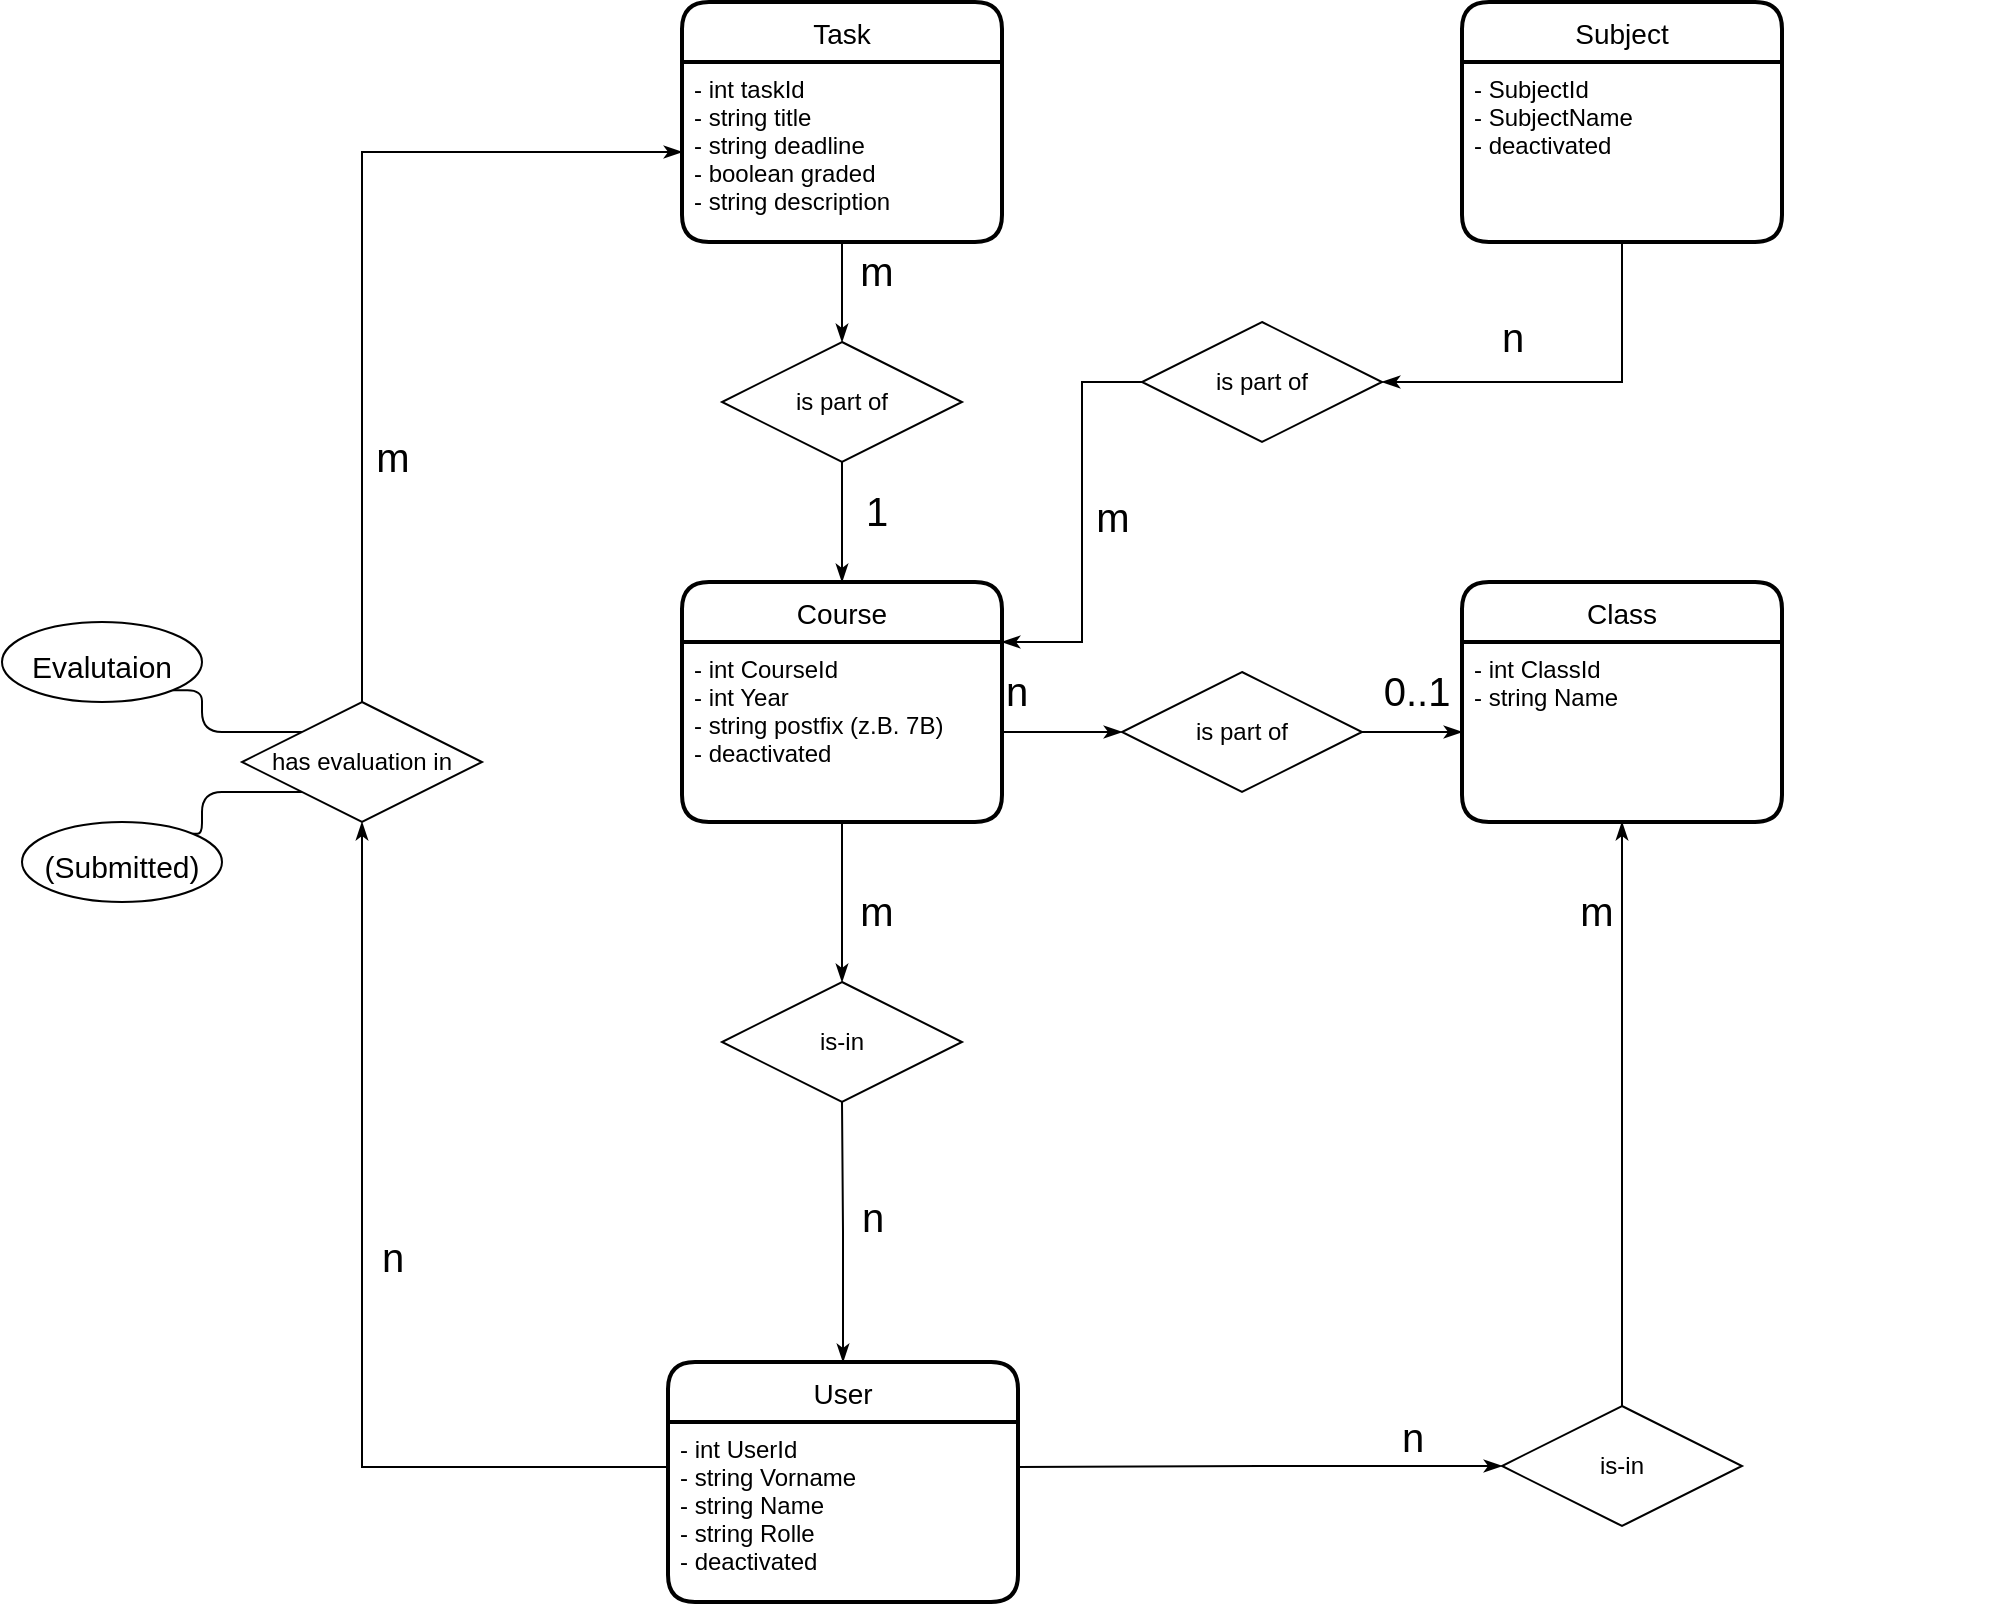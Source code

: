 <mxfile version="14.4.8" type="device"><diagram id="R2lEEEUBdFMjLlhIrx00" name="Page-1"><mxGraphModel dx="2272" dy="1863" grid="1" gridSize="10" guides="1" tooltips="1" connect="1" arrows="1" fold="1" page="1" pageScale="1" pageWidth="850" pageHeight="1100" math="0" shadow="0" extFonts="Permanent Marker^https://fonts.googleapis.com/css?family=Permanent+Marker"><root><mxCell id="0"/><mxCell id="1" parent="0"/><mxCell id="RDaZ0pFW65GV-cIb1aYp-35" style="edgeStyle=orthogonalEdgeStyle;rounded=0;orthogonalLoop=1;jettySize=auto;html=1;exitX=0.5;exitY=0;exitDx=0;exitDy=0;entryX=0.5;entryY=1;entryDx=0;entryDy=0;startArrow=classicThin;startFill=1;endArrow=none;endFill=0;fontSize=20;" parent="1" source="RDaZ0pFW65GV-cIb1aYp-1" target="RDaZ0pFW65GV-cIb1aYp-33" edge="1"><mxGeometry relative="1" as="geometry"/></mxCell><mxCell id="RDaZ0pFW65GV-cIb1aYp-1" value="Course" style="swimlane;childLayout=stackLayout;horizontal=1;startSize=30;horizontalStack=0;rounded=1;fontSize=14;fontStyle=0;strokeWidth=2;resizeParent=0;resizeLast=1;shadow=0;dashed=0;align=center;" parent="1" vertex="1"><mxGeometry x="120" y="130" width="160" height="120" as="geometry"/></mxCell><mxCell id="RDaZ0pFW65GV-cIb1aYp-2" value="- int CourseId&#xA;- int Year&#xA;- string postfix (z.B. 7B)&#xA;- deactivated&#xA;&#xA;" style="align=left;strokeColor=none;fillColor=none;spacingLeft=4;fontSize=12;verticalAlign=top;resizable=0;rotatable=0;part=1;" parent="RDaZ0pFW65GV-cIb1aYp-1" vertex="1"><mxGeometry y="30" width="160" height="90" as="geometry"/></mxCell><mxCell id="RDaZ0pFW65GV-cIb1aYp-39" style="edgeStyle=orthogonalEdgeStyle;rounded=0;orthogonalLoop=1;jettySize=auto;html=1;exitX=0;exitY=0.5;exitDx=0;exitDy=0;entryX=1;entryY=0.25;entryDx=0;entryDy=0;startArrow=classicThin;startFill=1;endArrow=none;endFill=0;fontSize=20;" parent="1" source="RDaZ0pFW65GV-cIb1aYp-3" target="RDaZ0pFW65GV-cIb1aYp-7" edge="1"><mxGeometry relative="1" as="geometry"/></mxCell><mxCell id="RDaZ0pFW65GV-cIb1aYp-3" value="is-in" style="shape=rhombus;perimeter=rhombusPerimeter;whiteSpace=wrap;html=1;align=center;" parent="1" vertex="1"><mxGeometry x="530" y="542" width="120" height="60" as="geometry"/></mxCell><mxCell id="RDaZ0pFW65GV-cIb1aYp-4" value="Class" style="swimlane;childLayout=stackLayout;horizontal=1;startSize=30;horizontalStack=0;rounded=1;fontSize=14;fontStyle=0;strokeWidth=2;resizeParent=0;resizeLast=1;shadow=0;dashed=0;align=center;" parent="1" vertex="1"><mxGeometry x="510" y="130" width="160" height="120" as="geometry"/></mxCell><mxCell id="RDaZ0pFW65GV-cIb1aYp-5" value="- int ClassId&#xA;- string Name&#xA;&#xA;" style="align=left;strokeColor=none;fillColor=none;spacingLeft=4;fontSize=12;verticalAlign=top;resizable=0;rotatable=0;part=1;" parent="RDaZ0pFW65GV-cIb1aYp-4" vertex="1"><mxGeometry y="30" width="160" height="90" as="geometry"/></mxCell><mxCell id="RDaZ0pFW65GV-cIb1aYp-18" style="edgeStyle=orthogonalEdgeStyle;rounded=0;orthogonalLoop=1;jettySize=auto;html=1;exitX=0.5;exitY=0;exitDx=0;exitDy=0;entryX=0.5;entryY=1;entryDx=0;entryDy=0;startArrow=classicThin;startFill=1;endArrow=none;endFill=0;fontSize=20;" parent="1" source="RDaZ0pFW65GV-cIb1aYp-6" target="RDaZ0pFW65GV-cIb1aYp-15" edge="1"><mxGeometry relative="1" as="geometry"/></mxCell><mxCell id="RDaZ0pFW65GV-cIb1aYp-6" value="User" style="swimlane;childLayout=stackLayout;horizontal=1;startSize=30;horizontalStack=0;rounded=1;fontSize=14;fontStyle=0;strokeWidth=2;resizeParent=0;resizeLast=1;shadow=0;dashed=0;align=center;" parent="1" vertex="1"><mxGeometry x="113" y="520" width="175" height="120" as="geometry"/></mxCell><mxCell id="RDaZ0pFW65GV-cIb1aYp-7" value="- int UserId&#xA;- string Vorname&#xA;- string Name&#xA;- string Rolle&#xA;- deactivated&#xA;" style="align=left;strokeColor=none;fillColor=none;spacingLeft=4;fontSize=12;verticalAlign=top;resizable=0;rotatable=0;part=1;" parent="RDaZ0pFW65GV-cIb1aYp-6" vertex="1"><mxGeometry y="30" width="175" height="90" as="geometry"/></mxCell><mxCell id="RDaZ0pFW65GV-cIb1aYp-11" style="edgeStyle=orthogonalEdgeStyle;rounded=0;orthogonalLoop=1;jettySize=auto;html=1;exitX=0.5;exitY=1;exitDx=0;exitDy=0;entryX=0.5;entryY=0;entryDx=0;entryDy=0;startArrow=classicThin;startFill=1;endArrow=none;endFill=0;" parent="1" source="RDaZ0pFW65GV-cIb1aYp-5" target="RDaZ0pFW65GV-cIb1aYp-3" edge="1"><mxGeometry relative="1" as="geometry"/></mxCell><mxCell id="RDaZ0pFW65GV-cIb1aYp-14" value="m" style="edgeLabel;html=1;align=center;verticalAlign=middle;resizable=0;points=[];fontSize=20;" parent="1" vertex="1" connectable="0"><mxGeometry x="520" y="320" as="geometry"><mxPoint x="57" y="-26" as="offset"/></mxGeometry></mxCell><mxCell id="RDaZ0pFW65GV-cIb1aYp-17" style="edgeStyle=orthogonalEdgeStyle;rounded=0;orthogonalLoop=1;jettySize=auto;html=1;exitX=0.5;exitY=0;exitDx=0;exitDy=0;entryX=0.5;entryY=1;entryDx=0;entryDy=0;startArrow=classicThin;startFill=1;endArrow=none;endFill=0;fontSize=20;" parent="1" source="RDaZ0pFW65GV-cIb1aYp-15" target="RDaZ0pFW65GV-cIb1aYp-2" edge="1"><mxGeometry relative="1" as="geometry"/></mxCell><mxCell id="RDaZ0pFW65GV-cIb1aYp-15" value="is-in" style="shape=rhombus;perimeter=rhombusPerimeter;whiteSpace=wrap;html=1;align=center;" parent="1" vertex="1"><mxGeometry x="140" y="330" width="120" height="60" as="geometry"/></mxCell><mxCell id="RDaZ0pFW65GV-cIb1aYp-19" value="m" style="edgeLabel;html=1;align=center;verticalAlign=middle;resizable=0;points=[];fontSize=20;" parent="1" vertex="1" connectable="0"><mxGeometry x="160" y="320" as="geometry"><mxPoint x="57" y="-26" as="offset"/></mxGeometry></mxCell><mxCell id="RDaZ0pFW65GV-cIb1aYp-20" value="n" style="edgeLabel;html=1;align=center;verticalAlign=middle;resizable=0;points=[];fontSize=20;" parent="1" vertex="1" connectable="0"><mxGeometry x="460" y="400" as="geometry"><mxPoint x="-245" y="47" as="offset"/></mxGeometry></mxCell><mxCell id="RDaZ0pFW65GV-cIb1aYp-26" style="edgeStyle=orthogonalEdgeStyle;rounded=0;orthogonalLoop=1;jettySize=auto;html=1;exitX=0;exitY=0.5;exitDx=0;exitDy=0;entryX=1;entryY=0.5;entryDx=0;entryDy=0;startArrow=classicThin;startFill=1;endArrow=none;endFill=0;fontSize=20;" parent="1" source="RDaZ0pFW65GV-cIb1aYp-25" target="RDaZ0pFW65GV-cIb1aYp-2" edge="1"><mxGeometry relative="1" as="geometry"/></mxCell><mxCell id="RDaZ0pFW65GV-cIb1aYp-25" value="is part of" style="shape=rhombus;perimeter=rhombusPerimeter;whiteSpace=wrap;html=1;align=center;" parent="1" vertex="1"><mxGeometry x="340" y="175" width="120" height="60" as="geometry"/></mxCell><mxCell id="RDaZ0pFW65GV-cIb1aYp-27" style="edgeStyle=orthogonalEdgeStyle;rounded=0;orthogonalLoop=1;jettySize=auto;html=1;exitX=0;exitY=0.5;exitDx=0;exitDy=0;entryX=1;entryY=0.5;entryDx=0;entryDy=0;startArrow=classicThin;startFill=1;endArrow=none;endFill=0;fontSize=20;" parent="1" source="RDaZ0pFW65GV-cIb1aYp-5" target="RDaZ0pFW65GV-cIb1aYp-25" edge="1"><mxGeometry relative="1" as="geometry"/></mxCell><mxCell id="RDaZ0pFW65GV-cIb1aYp-28" value="0..1" style="edgeLabel;html=1;align=center;verticalAlign=middle;resizable=0;points=[];fontSize=20;" parent="1" vertex="1" connectable="0"><mxGeometry x="430" y="210" as="geometry"><mxPoint x="57" y="-26" as="offset"/></mxGeometry></mxCell><mxCell id="RDaZ0pFW65GV-cIb1aYp-29" value="n" style="edgeLabel;html=1;align=center;verticalAlign=middle;resizable=0;points=[];fontSize=20;" parent="1" vertex="1" connectable="0"><mxGeometry x="230" y="210" as="geometry"><mxPoint x="57" y="-26" as="offset"/></mxGeometry></mxCell><mxCell id="RDaZ0pFW65GV-cIb1aYp-30" value="Task" style="swimlane;childLayout=stackLayout;horizontal=1;startSize=30;horizontalStack=0;rounded=1;fontSize=14;fontStyle=0;strokeWidth=2;resizeParent=0;resizeLast=1;shadow=0;dashed=0;align=center;" parent="1" vertex="1"><mxGeometry x="120" y="-160" width="160" height="120" as="geometry"/></mxCell><mxCell id="RDaZ0pFW65GV-cIb1aYp-31" value="- int taskId&#xA;- string title&#xA;- string deadline&#xA;- boolean graded&#xA;- string description&#xA;" style="align=left;strokeColor=none;fillColor=none;spacingLeft=4;fontSize=12;verticalAlign=top;resizable=0;rotatable=0;part=1;" parent="RDaZ0pFW65GV-cIb1aYp-30" vertex="1"><mxGeometry y="30" width="160" height="90" as="geometry"/></mxCell><mxCell id="RDaZ0pFW65GV-cIb1aYp-34" style="edgeStyle=orthogonalEdgeStyle;rounded=0;orthogonalLoop=1;jettySize=auto;html=1;exitX=0.5;exitY=0;exitDx=0;exitDy=0;entryX=0.5;entryY=1;entryDx=0;entryDy=0;startArrow=classicThin;startFill=1;endArrow=none;endFill=0;fontSize=20;" parent="1" source="RDaZ0pFW65GV-cIb1aYp-33" target="RDaZ0pFW65GV-cIb1aYp-31" edge="1"><mxGeometry relative="1" as="geometry"/></mxCell><mxCell id="RDaZ0pFW65GV-cIb1aYp-33" value="is part of" style="shape=rhombus;perimeter=rhombusPerimeter;whiteSpace=wrap;html=1;align=center;" parent="1" vertex="1"><mxGeometry x="140" y="10" width="120" height="60" as="geometry"/></mxCell><mxCell id="RDaZ0pFW65GV-cIb1aYp-36" value="m" style="edgeLabel;html=1;align=center;verticalAlign=middle;resizable=0;points=[];fontSize=20;" parent="1" vertex="1" connectable="0"><mxGeometry x="160" as="geometry"><mxPoint x="57" y="-26" as="offset"/></mxGeometry></mxCell><mxCell id="RDaZ0pFW65GV-cIb1aYp-37" value="1" style="edgeLabel;html=1;align=center;verticalAlign=middle;resizable=0;points=[];fontSize=20;" parent="1" vertex="1" connectable="0"><mxGeometry x="160" y="120" as="geometry"><mxPoint x="57" y="-26" as="offset"/></mxGeometry></mxCell><mxCell id="RDaZ0pFW65GV-cIb1aYp-41" style="edgeStyle=orthogonalEdgeStyle;rounded=0;orthogonalLoop=1;jettySize=auto;html=1;exitX=0.5;exitY=1;exitDx=0;exitDy=0;entryX=0;entryY=0.25;entryDx=0;entryDy=0;startArrow=classicThin;startFill=1;endArrow=none;endFill=0;fontSize=20;" parent="1" source="RDaZ0pFW65GV-cIb1aYp-38" target="RDaZ0pFW65GV-cIb1aYp-7" edge="1"><mxGeometry relative="1" as="geometry"/></mxCell><mxCell id="RDaZ0pFW65GV-cIb1aYp-58" style="edgeStyle=orthogonalEdgeStyle;orthogonalLoop=1;jettySize=auto;html=1;exitX=0;exitY=0;exitDx=0;exitDy=0;entryX=1;entryY=1;entryDx=0;entryDy=0;startArrow=none;startFill=0;endArrow=none;endFill=0;fontSize=20;rounded=1;" parent="1" source="RDaZ0pFW65GV-cIb1aYp-38" target="RDaZ0pFW65GV-cIb1aYp-56" edge="1"><mxGeometry relative="1" as="geometry"/></mxCell><mxCell id="RDaZ0pFW65GV-cIb1aYp-60" style="edgeStyle=orthogonalEdgeStyle;rounded=1;orthogonalLoop=1;jettySize=auto;html=1;exitX=0;exitY=1;exitDx=0;exitDy=0;entryX=1;entryY=0;entryDx=0;entryDy=0;startArrow=none;startFill=0;endArrow=none;endFill=0;strokeColor=#000000;fontSize=20;" parent="1" source="RDaZ0pFW65GV-cIb1aYp-38" target="RDaZ0pFW65GV-cIb1aYp-59" edge="1"><mxGeometry relative="1" as="geometry"/></mxCell><mxCell id="RDaZ0pFW65GV-cIb1aYp-38" value="has evaluation in" style="shape=rhombus;perimeter=rhombusPerimeter;whiteSpace=wrap;html=1;align=center;" parent="1" vertex="1"><mxGeometry x="-100" y="190" width="120" height="60" as="geometry"/></mxCell><mxCell id="RDaZ0pFW65GV-cIb1aYp-40" value="n" style="edgeLabel;html=1;align=center;verticalAlign=middle;resizable=0;points=[];fontSize=20;" parent="1" vertex="1" connectable="0"><mxGeometry x="730" y="510" as="geometry"><mxPoint x="-245" y="47" as="offset"/></mxGeometry></mxCell><mxCell id="RDaZ0pFW65GV-cIb1aYp-42" style="edgeStyle=orthogonalEdgeStyle;rounded=0;orthogonalLoop=1;jettySize=auto;html=1;exitX=0;exitY=0.5;exitDx=0;exitDy=0;entryX=0.5;entryY=0;entryDx=0;entryDy=0;startArrow=classicThin;startFill=1;endArrow=none;endFill=0;fontSize=20;" parent="1" source="RDaZ0pFW65GV-cIb1aYp-31" target="RDaZ0pFW65GV-cIb1aYp-38" edge="1"><mxGeometry relative="1" as="geometry"/></mxCell><mxCell id="RDaZ0pFW65GV-cIb1aYp-43" value="m" style="edgeLabel;html=1;align=center;verticalAlign=middle;resizable=0;points=[];fontSize=20;" parent="1" vertex="1" connectable="0"><mxGeometry x="220" y="20" as="geometry"><mxPoint x="-245" y="47" as="offset"/></mxGeometry></mxCell><mxCell id="RDaZ0pFW65GV-cIb1aYp-44" value="n" style="edgeLabel;html=1;align=center;verticalAlign=middle;resizable=0;points=[];fontSize=20;" parent="1" vertex="1" connectable="0"><mxGeometry x="220" y="420" as="geometry"><mxPoint x="-245" y="47" as="offset"/></mxGeometry></mxCell><mxCell id="RDaZ0pFW65GV-cIb1aYp-45" value="Subject" style="swimlane;childLayout=stackLayout;horizontal=1;startSize=30;horizontalStack=0;rounded=1;fontSize=14;fontStyle=0;strokeWidth=2;resizeParent=0;resizeLast=1;shadow=0;dashed=0;align=center;" parent="1" vertex="1"><mxGeometry x="510" y="-160" width="160" height="120" as="geometry"/></mxCell><mxCell id="RDaZ0pFW65GV-cIb1aYp-46" value="- SubjectId&#xA;- SubjectName&#xA;- deactivated" style="align=left;strokeColor=none;fillColor=none;spacingLeft=4;fontSize=12;verticalAlign=top;resizable=0;rotatable=0;part=1;" parent="RDaZ0pFW65GV-cIb1aYp-45" vertex="1"><mxGeometry y="30" width="160" height="90" as="geometry"/></mxCell><mxCell id="RDaZ0pFW65GV-cIb1aYp-49" style="edgeStyle=orthogonalEdgeStyle;rounded=0;orthogonalLoop=1;jettySize=auto;html=1;exitX=1;exitY=0.5;exitDx=0;exitDy=0;entryX=0.5;entryY=1;entryDx=0;entryDy=0;startArrow=classicThin;startFill=1;endArrow=none;endFill=0;fontSize=20;" parent="1" source="RDaZ0pFW65GV-cIb1aYp-48" target="RDaZ0pFW65GV-cIb1aYp-46" edge="1"><mxGeometry relative="1" as="geometry"/></mxCell><mxCell id="RDaZ0pFW65GV-cIb1aYp-48" value="is part of" style="shape=rhombus;perimeter=rhombusPerimeter;whiteSpace=wrap;html=1;align=center;" parent="1" vertex="1"><mxGeometry x="350" width="120" height="60" as="geometry"/></mxCell><mxCell id="RDaZ0pFW65GV-cIb1aYp-51" style="edgeStyle=orthogonalEdgeStyle;rounded=0;orthogonalLoop=1;jettySize=auto;html=1;exitX=1;exitY=0;exitDx=0;exitDy=0;entryX=0;entryY=0.5;entryDx=0;entryDy=0;startArrow=classicThin;startFill=1;endArrow=none;endFill=0;fontSize=20;" parent="1" source="RDaZ0pFW65GV-cIb1aYp-2" target="RDaZ0pFW65GV-cIb1aYp-48" edge="1"><mxGeometry relative="1" as="geometry"><Array as="points"><mxPoint x="320" y="160"/><mxPoint x="320" y="30"/></Array></mxGeometry></mxCell><mxCell id="RDaZ0pFW65GV-cIb1aYp-52" value="m" style="edgeLabel;html=1;align=center;verticalAlign=middle;resizable=0;points=[];fontSize=20;" parent="1" vertex="1" connectable="0"><mxGeometry x="580" y="50" as="geometry"><mxPoint x="-245" y="47" as="offset"/></mxGeometry></mxCell><mxCell id="RDaZ0pFW65GV-cIb1aYp-53" value="n" style="edgeLabel;html=1;align=center;verticalAlign=middle;resizable=0;points=[];fontSize=20;" parent="1" vertex="1" connectable="0"><mxGeometry x="780" y="-40" as="geometry"><mxPoint x="-245" y="47" as="offset"/></mxGeometry></mxCell><mxCell id="RDaZ0pFW65GV-cIb1aYp-56" value="&lt;font style=&quot;font-size: 15px&quot;&gt;Evalutaion&lt;/font&gt;" style="ellipse;whiteSpace=wrap;html=1;align=center;fontSize=20;" parent="1" vertex="1"><mxGeometry x="-220" y="150" width="100" height="40" as="geometry"/></mxCell><mxCell id="RDaZ0pFW65GV-cIb1aYp-59" value="&lt;font style=&quot;font-size: 15px&quot;&gt;(Submitted)&lt;/font&gt;" style="ellipse;whiteSpace=wrap;html=1;align=center;fontSize=20;" parent="1" vertex="1"><mxGeometry x="-210" y="250" width="100" height="40" as="geometry"/></mxCell></root></mxGraphModel></diagram></mxfile>